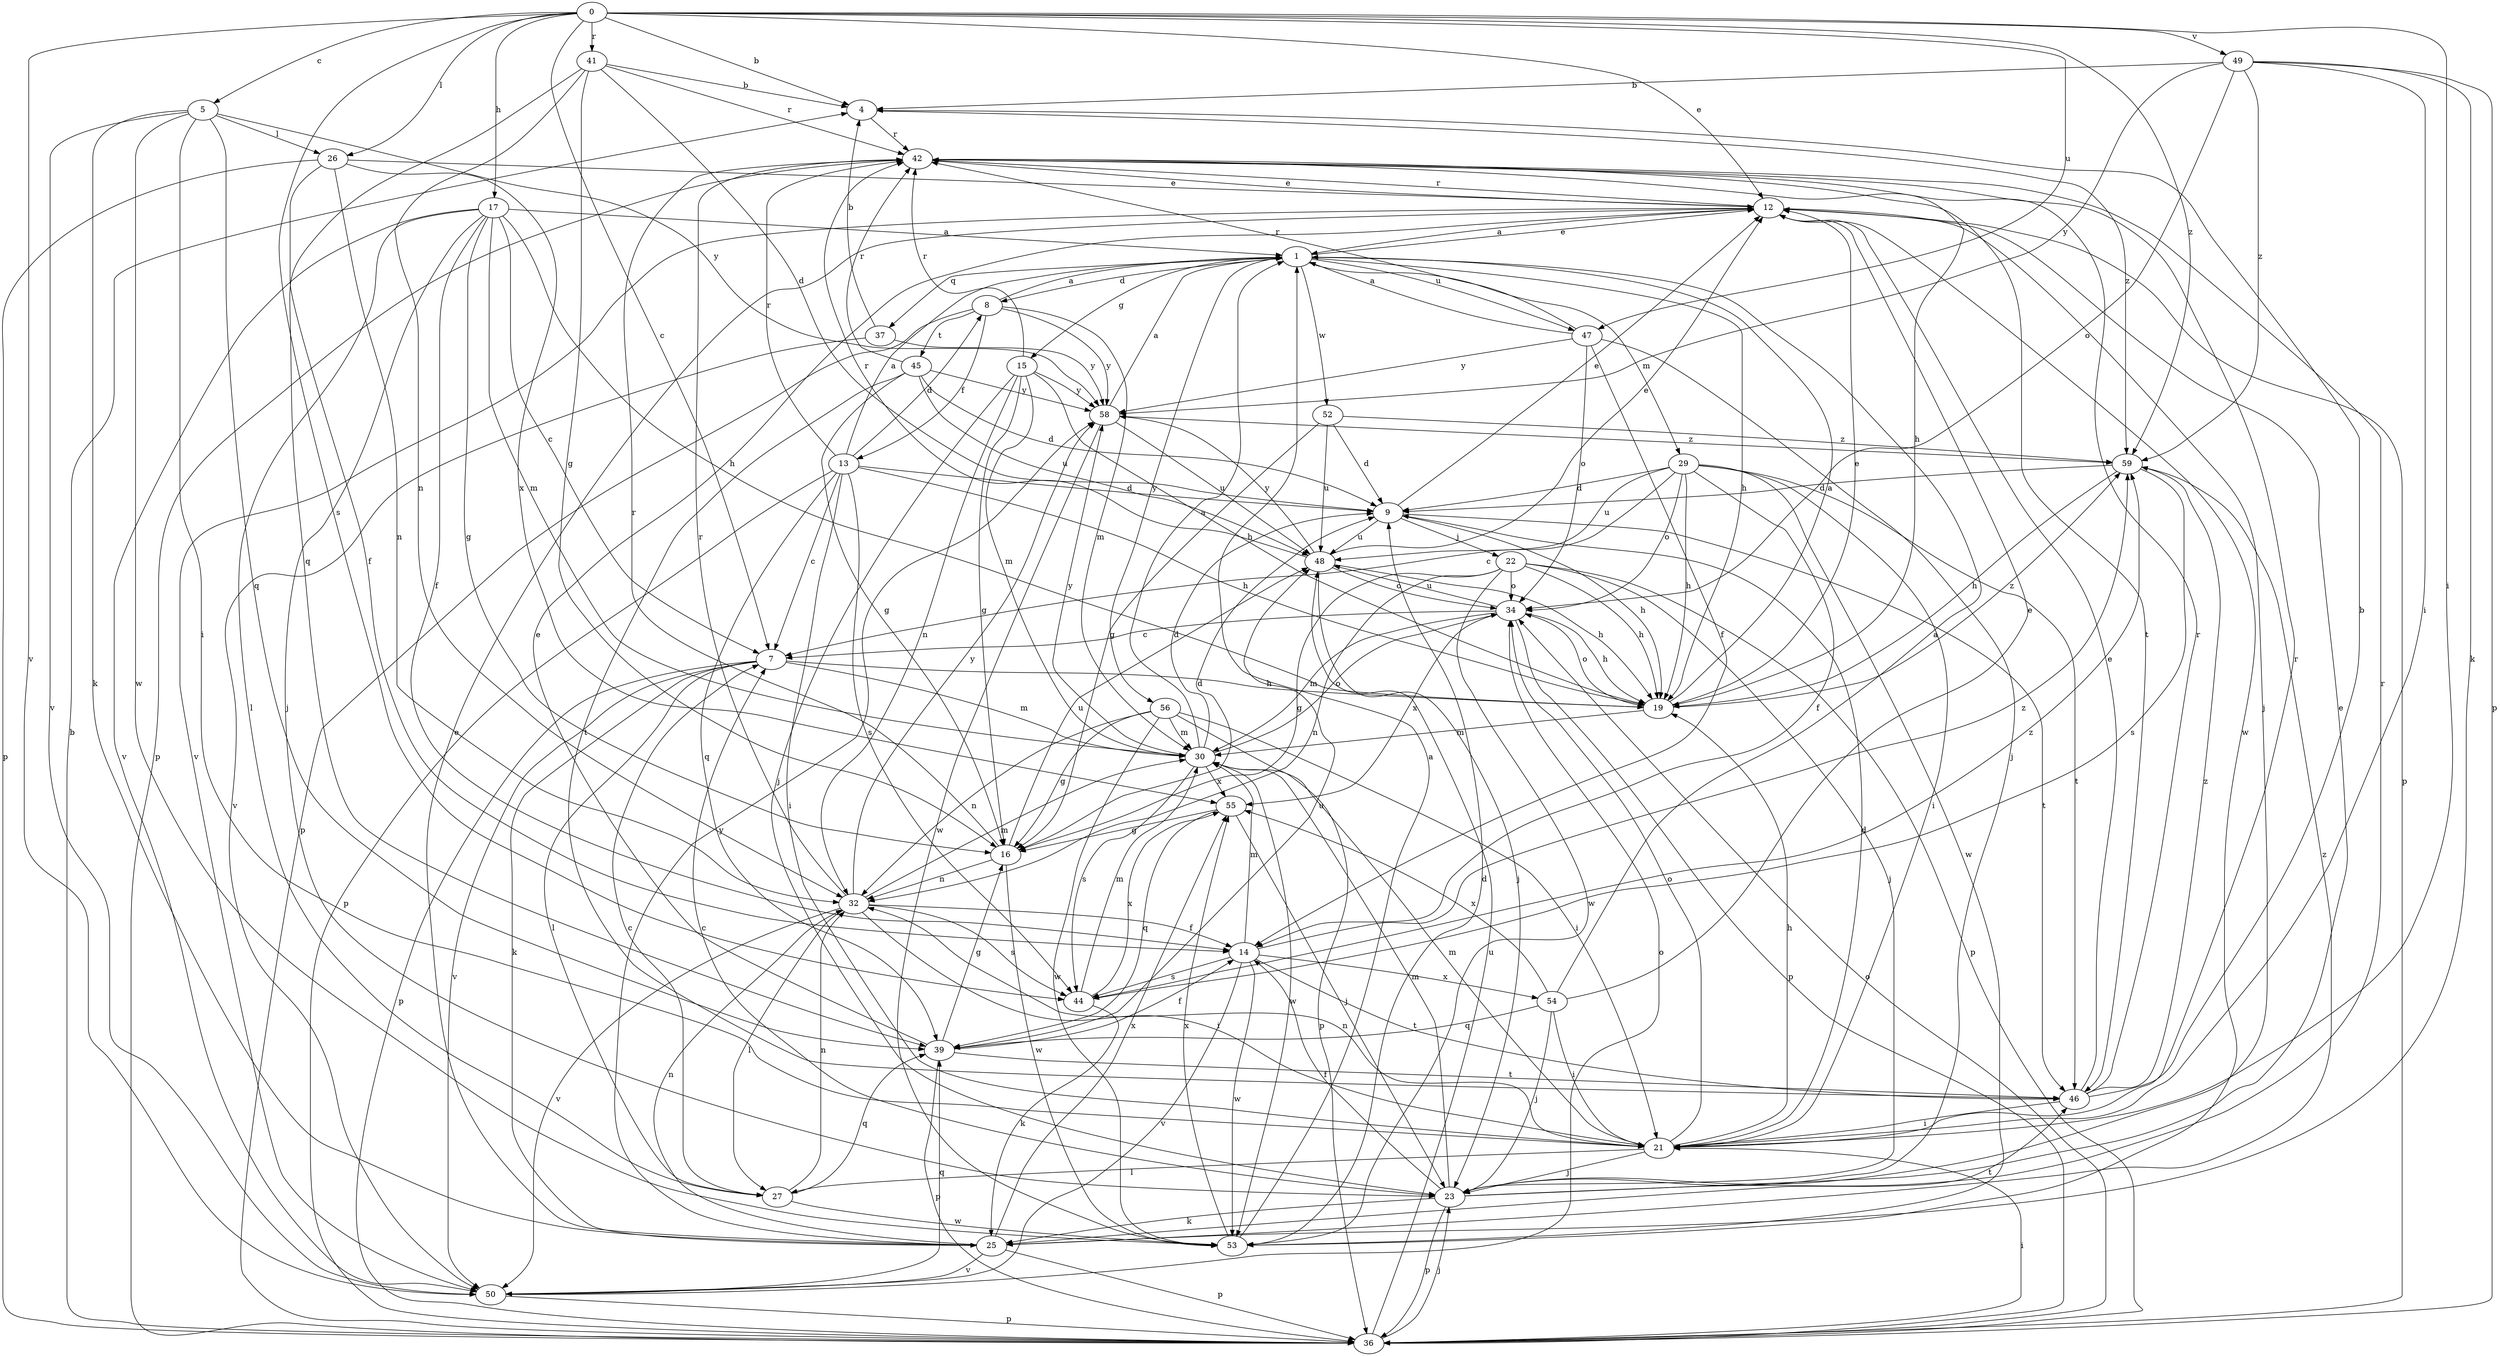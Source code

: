 strict digraph  {
0;
1;
4;
5;
7;
8;
9;
12;
13;
14;
15;
16;
17;
19;
21;
22;
23;
25;
26;
27;
29;
30;
32;
34;
36;
37;
39;
41;
42;
44;
45;
46;
47;
48;
49;
50;
52;
53;
54;
55;
56;
58;
59;
0 -> 4  [label=b];
0 -> 5  [label=c];
0 -> 7  [label=c];
0 -> 12  [label=e];
0 -> 17  [label=h];
0 -> 21  [label=i];
0 -> 26  [label=l];
0 -> 41  [label=r];
0 -> 44  [label=s];
0 -> 47  [label=u];
0 -> 49  [label=v];
0 -> 50  [label=v];
0 -> 59  [label=z];
1 -> 8  [label=d];
1 -> 12  [label=e];
1 -> 15  [label=g];
1 -> 19  [label=h];
1 -> 29  [label=m];
1 -> 37  [label=q];
1 -> 47  [label=u];
1 -> 52  [label=w];
1 -> 56  [label=y];
4 -> 42  [label=r];
4 -> 59  [label=z];
5 -> 21  [label=i];
5 -> 25  [label=k];
5 -> 26  [label=l];
5 -> 39  [label=q];
5 -> 50  [label=v];
5 -> 53  [label=w];
5 -> 58  [label=y];
7 -> 19  [label=h];
7 -> 25  [label=k];
7 -> 27  [label=l];
7 -> 30  [label=m];
7 -> 36  [label=p];
7 -> 50  [label=v];
8 -> 1  [label=a];
8 -> 13  [label=f];
8 -> 30  [label=m];
8 -> 36  [label=p];
8 -> 45  [label=t];
8 -> 58  [label=y];
9 -> 12  [label=e];
9 -> 19  [label=h];
9 -> 22  [label=j];
9 -> 46  [label=t];
9 -> 48  [label=u];
12 -> 1  [label=a];
12 -> 23  [label=j];
12 -> 36  [label=p];
12 -> 42  [label=r];
12 -> 50  [label=v];
12 -> 53  [label=w];
13 -> 1  [label=a];
13 -> 7  [label=c];
13 -> 8  [label=d];
13 -> 9  [label=d];
13 -> 19  [label=h];
13 -> 21  [label=i];
13 -> 36  [label=p];
13 -> 39  [label=q];
13 -> 42  [label=r];
13 -> 44  [label=s];
14 -> 30  [label=m];
14 -> 44  [label=s];
14 -> 46  [label=t];
14 -> 50  [label=v];
14 -> 53  [label=w];
14 -> 54  [label=x];
14 -> 59  [label=z];
15 -> 16  [label=g];
15 -> 19  [label=h];
15 -> 23  [label=j];
15 -> 30  [label=m];
15 -> 32  [label=n];
15 -> 42  [label=r];
15 -> 58  [label=y];
16 -> 9  [label=d];
16 -> 32  [label=n];
16 -> 42  [label=r];
16 -> 48  [label=u];
16 -> 53  [label=w];
17 -> 1  [label=a];
17 -> 7  [label=c];
17 -> 14  [label=f];
17 -> 16  [label=g];
17 -> 19  [label=h];
17 -> 23  [label=j];
17 -> 27  [label=l];
17 -> 30  [label=m];
17 -> 50  [label=v];
19 -> 1  [label=a];
19 -> 12  [label=e];
19 -> 30  [label=m];
19 -> 34  [label=o];
19 -> 59  [label=z];
21 -> 9  [label=d];
21 -> 19  [label=h];
21 -> 23  [label=j];
21 -> 27  [label=l];
21 -> 30  [label=m];
21 -> 32  [label=n];
21 -> 34  [label=o];
21 -> 42  [label=r];
22 -> 16  [label=g];
22 -> 19  [label=h];
22 -> 23  [label=j];
22 -> 32  [label=n];
22 -> 34  [label=o];
22 -> 36  [label=p];
22 -> 53  [label=w];
23 -> 7  [label=c];
23 -> 12  [label=e];
23 -> 14  [label=f];
23 -> 25  [label=k];
23 -> 30  [label=m];
23 -> 36  [label=p];
23 -> 42  [label=r];
25 -> 12  [label=e];
25 -> 32  [label=n];
25 -> 36  [label=p];
25 -> 46  [label=t];
25 -> 50  [label=v];
25 -> 55  [label=x];
25 -> 58  [label=y];
25 -> 59  [label=z];
26 -> 12  [label=e];
26 -> 14  [label=f];
26 -> 32  [label=n];
26 -> 36  [label=p];
26 -> 55  [label=x];
27 -> 7  [label=c];
27 -> 32  [label=n];
27 -> 39  [label=q];
27 -> 53  [label=w];
29 -> 7  [label=c];
29 -> 9  [label=d];
29 -> 14  [label=f];
29 -> 19  [label=h];
29 -> 21  [label=i];
29 -> 34  [label=o];
29 -> 46  [label=t];
29 -> 48  [label=u];
29 -> 53  [label=w];
30 -> 1  [label=a];
30 -> 9  [label=d];
30 -> 34  [label=o];
30 -> 44  [label=s];
30 -> 53  [label=w];
30 -> 55  [label=x];
30 -> 58  [label=y];
32 -> 14  [label=f];
32 -> 21  [label=i];
32 -> 27  [label=l];
32 -> 30  [label=m];
32 -> 42  [label=r];
32 -> 44  [label=s];
32 -> 50  [label=v];
32 -> 58  [label=y];
34 -> 7  [label=c];
34 -> 19  [label=h];
34 -> 30  [label=m];
34 -> 36  [label=p];
34 -> 48  [label=u];
34 -> 55  [label=x];
36 -> 4  [label=b];
36 -> 21  [label=i];
36 -> 23  [label=j];
36 -> 34  [label=o];
36 -> 48  [label=u];
37 -> 4  [label=b];
37 -> 50  [label=v];
37 -> 58  [label=y];
39 -> 12  [label=e];
39 -> 14  [label=f];
39 -> 16  [label=g];
39 -> 36  [label=p];
39 -> 46  [label=t];
39 -> 48  [label=u];
41 -> 4  [label=b];
41 -> 9  [label=d];
41 -> 16  [label=g];
41 -> 32  [label=n];
41 -> 39  [label=q];
41 -> 42  [label=r];
42 -> 12  [label=e];
42 -> 19  [label=h];
42 -> 36  [label=p];
42 -> 46  [label=t];
44 -> 25  [label=k];
44 -> 30  [label=m];
44 -> 55  [label=x];
44 -> 59  [label=z];
45 -> 9  [label=d];
45 -> 16  [label=g];
45 -> 42  [label=r];
45 -> 46  [label=t];
45 -> 48  [label=u];
45 -> 58  [label=y];
46 -> 4  [label=b];
46 -> 12  [label=e];
46 -> 21  [label=i];
46 -> 42  [label=r];
46 -> 59  [label=z];
47 -> 1  [label=a];
47 -> 14  [label=f];
47 -> 23  [label=j];
47 -> 34  [label=o];
47 -> 42  [label=r];
47 -> 58  [label=y];
48 -> 12  [label=e];
48 -> 19  [label=h];
48 -> 23  [label=j];
48 -> 34  [label=o];
48 -> 42  [label=r];
48 -> 58  [label=y];
49 -> 4  [label=b];
49 -> 21  [label=i];
49 -> 25  [label=k];
49 -> 34  [label=o];
49 -> 36  [label=p];
49 -> 58  [label=y];
49 -> 59  [label=z];
50 -> 34  [label=o];
50 -> 36  [label=p];
50 -> 39  [label=q];
52 -> 9  [label=d];
52 -> 16  [label=g];
52 -> 48  [label=u];
52 -> 59  [label=z];
53 -> 1  [label=a];
53 -> 9  [label=d];
53 -> 55  [label=x];
54 -> 1  [label=a];
54 -> 12  [label=e];
54 -> 21  [label=i];
54 -> 23  [label=j];
54 -> 39  [label=q];
54 -> 55  [label=x];
55 -> 16  [label=g];
55 -> 23  [label=j];
55 -> 39  [label=q];
56 -> 16  [label=g];
56 -> 21  [label=i];
56 -> 30  [label=m];
56 -> 32  [label=n];
56 -> 36  [label=p];
56 -> 53  [label=w];
58 -> 1  [label=a];
58 -> 48  [label=u];
58 -> 53  [label=w];
58 -> 59  [label=z];
59 -> 9  [label=d];
59 -> 19  [label=h];
59 -> 44  [label=s];
}
